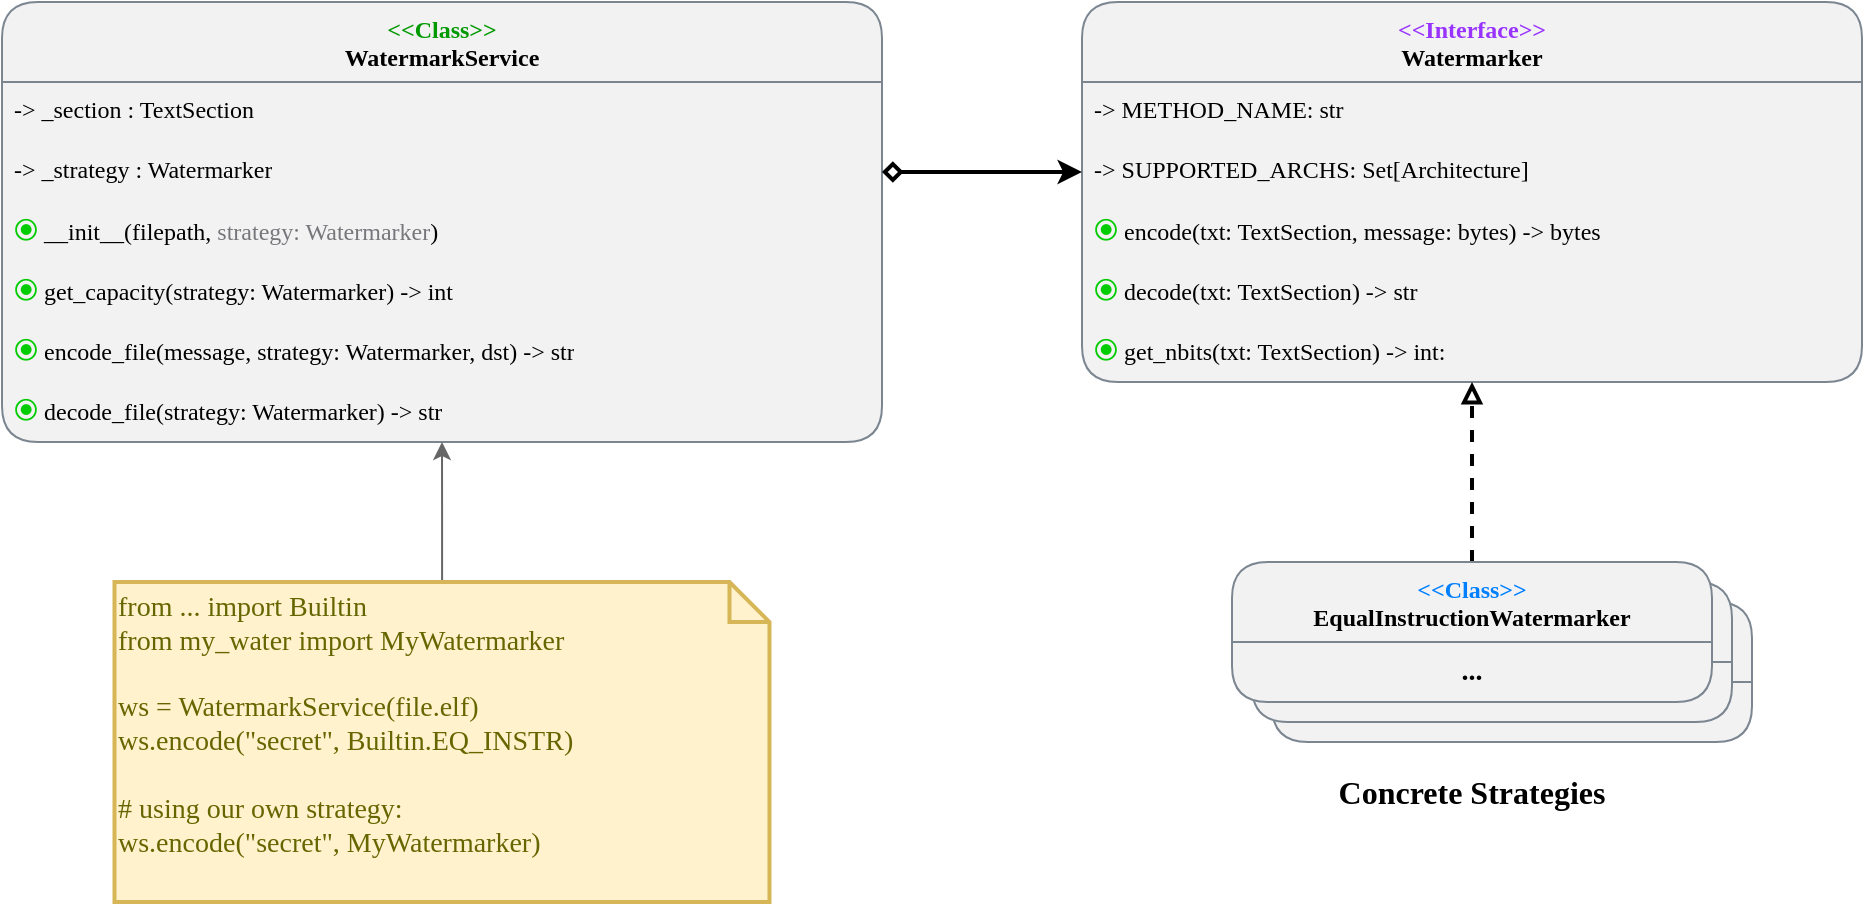 <mxfile version="27.0.6">
  <diagram name="Page-1" id="Xe1Jfhzxk99OiWyexuSZ">
    <mxGraphModel grid="1" page="1" gridSize="10" guides="1" tooltips="1" connect="1" arrows="1" fold="1" pageScale="1" pageWidth="2339" pageHeight="3300" math="0" shadow="0">
      <root>
        <mxCell id="0" />
        <mxCell id="1" parent="0" />
        <mxCell id="iIEkr6UWjthPnYm2rVYJ-1" value="&lt;span style=&quot;color: rgb(0, 127, 255);&quot;&gt;&amp;lt;&amp;lt;Class&amp;gt;&amp;gt;&lt;/span&gt;&lt;div&gt;EqualInstructionWatermarker&lt;/div&gt;" style="swimlane;fontStyle=1;align=center;verticalAlign=top;childLayout=stackLayout;horizontal=1;startSize=40;horizontalStack=0;resizeParent=1;resizeParentMax=0;resizeLast=0;collapsible=1;marginBottom=0;whiteSpace=wrap;html=1;fontFamily=JetBrains Mono;fontSource=https%3A%2F%2Ffonts.googleapis.com%2Fcss%3Ffamily%3DJetBrains%2BMono;rounded=1;fillColor=#F2F2F2;swimlaneFillColor=#F2F2F2;swimlaneLine=1;strokeColor=#7B8691;" vertex="1" parent="1">
          <mxGeometry x="865" y="570" width="240" height="70" as="geometry">
            <mxRectangle x="530" y="920" width="110" height="30" as="alternateBounds" />
          </mxGeometry>
        </mxCell>
        <mxCell id="iIEkr6UWjthPnYm2rVYJ-2" value="&lt;div align=&quot;center&quot;&gt;&lt;b&gt;&lt;font style=&quot;font-size: 14px;&quot;&gt;...&lt;/font&gt;&lt;/b&gt;&lt;/div&gt;" style="text;strokeColor=none;fillColor=none;align=center;verticalAlign=top;spacingLeft=4;spacingRight=4;overflow=hidden;rotatable=0;points=[[0,0.5],[1,0.5]];portConstraint=eastwest;whiteSpace=wrap;html=1;fontFamily=JetBrains Mono;fontSource=https%3A%2F%2Ffonts.googleapis.com%2Fcss%3Ffamily%3DJetBrains%2BMono;rounded=1;swimlaneLine=1;" vertex="1" parent="iIEkr6UWjthPnYm2rVYJ-1">
          <mxGeometry y="40" width="240" height="30" as="geometry" />
        </mxCell>
        <mxCell id="iIEkr6UWjthPnYm2rVYJ-3" value="&lt;span style=&quot;color: rgb(153, 51, 255);&quot;&gt;&amp;lt;&amp;lt;Interface&amp;gt;&amp;gt;&lt;/span&gt;&lt;div&gt;Watermarker&lt;/div&gt;" style="swimlane;fontStyle=1;align=center;verticalAlign=top;childLayout=stackLayout;horizontal=1;startSize=40;horizontalStack=0;resizeParent=1;resizeParentMax=0;resizeLast=0;collapsible=1;marginBottom=0;whiteSpace=wrap;html=1;fontFamily=JetBrains Mono;fontSource=https%3A%2F%2Ffonts.googleapis.com%2Fcss%3Ffamily%3DJetBrains%2BMono;rounded=1;fillColor=#F2F2F2;swimlaneFillColor=#F2F2F2;swimlaneLine=1;strokeColor=#7B8691;" vertex="1" parent="1">
          <mxGeometry x="770" y="270" width="390" height="190" as="geometry">
            <mxRectangle x="530" y="920" width="110" height="30" as="alternateBounds" />
          </mxGeometry>
        </mxCell>
        <mxCell id="iIEkr6UWjthPnYm2rVYJ-4" value="-&amp;gt; METHOD_NAME: str" style="text;strokeColor=none;fillColor=none;align=left;verticalAlign=top;spacingLeft=4;spacingRight=4;overflow=hidden;rotatable=0;points=[[0,0.5],[1,0.5]];portConstraint=eastwest;whiteSpace=wrap;html=1;fontFamily=JetBrains Mono;fontSource=https%3A%2F%2Ffonts.googleapis.com%2Fcss%3Ffamily%3DJetBrains%2BMono;rounded=1;swimlaneLine=1;" vertex="1" parent="iIEkr6UWjthPnYm2rVYJ-3">
          <mxGeometry y="40" width="390" height="30" as="geometry" />
        </mxCell>
        <mxCell id="iIEkr6UWjthPnYm2rVYJ-5" value="-&amp;gt; SUPPORTED_ARCHS: Set[Architecture]" style="text;strokeColor=none;fillColor=none;align=left;verticalAlign=top;spacingLeft=4;spacingRight=4;overflow=hidden;rotatable=0;points=[[0,0.5],[1,0.5]];portConstraint=eastwest;whiteSpace=wrap;html=1;fontFamily=JetBrains Mono;fontSource=https%3A%2F%2Ffonts.googleapis.com%2Fcss%3Ffamily%3DJetBrains%2BMono;rounded=1;swimlaneLine=1;" vertex="1" parent="iIEkr6UWjthPnYm2rVYJ-3">
          <mxGeometry y="70" width="390" height="30" as="geometry" />
        </mxCell>
        <mxCell id="iIEkr6UWjthPnYm2rVYJ-6" value="&lt;span style=&quot;font-size:125%;line-height:1em&quot;&gt;&lt;span style=&quot;color: rgb(0, 204, 0);&quot;&gt;⦿&lt;/span&gt;&lt;/span&gt; encode(&lt;span style=&quot;white-space: pre-wrap&quot;&gt;txt: TextSection, message: bytes&lt;/span&gt;) -&amp;gt; bytes" style="text;strokeColor=none;fillColor=none;align=left;verticalAlign=top;spacingLeft=4;spacingRight=4;overflow=hidden;rotatable=0;points=[[0,0.5],[1,0.5]];portConstraint=eastwest;whiteSpace=wrap;html=1;fontFamily=JetBrains Mono;fontSource=https%3A%2F%2Ffonts.googleapis.com%2Fcss%3Ffamily%3DJetBrains%2BMono;rounded=1;swimlaneLine=1;" vertex="1" parent="iIEkr6UWjthPnYm2rVYJ-3">
          <mxGeometry y="100" width="390" height="30" as="geometry" />
        </mxCell>
        <mxCell id="iIEkr6UWjthPnYm2rVYJ-7" value="&lt;span style=&quot;font-size:125%;line-height:1em&quot;&gt;&lt;span style=&quot;color: rgb(0, 204, 0);&quot;&gt;⦿&lt;/span&gt;&lt;/span&gt; decode(&lt;span style=&quot;white-space: pre-wrap&quot;&gt;txt: TextSection&lt;/span&gt;) -&amp;gt; str" style="text;strokeColor=none;fillColor=none;align=left;verticalAlign=top;spacingLeft=4;spacingRight=4;overflow=hidden;rotatable=0;points=[[0,0.5],[1,0.5]];portConstraint=eastwest;whiteSpace=wrap;html=1;fontFamily=JetBrains Mono;fontSource=https%3A%2F%2Ffonts.googleapis.com%2Fcss%3Ffamily%3DJetBrains%2BMono;rounded=1;swimlaneLine=1;" vertex="1" parent="iIEkr6UWjthPnYm2rVYJ-3">
          <mxGeometry y="130" width="390" height="30" as="geometry" />
        </mxCell>
        <mxCell id="iIEkr6UWjthPnYm2rVYJ-8" value="&lt;span style=&quot;font-size:125%;line-height:1em&quot;&gt;&lt;span style=&quot;color: rgb(0, 204, 0);&quot;&gt;⦿&lt;/span&gt;&lt;/span&gt; get_nbits(&lt;span style=&quot;white-space: pre-wrap&quot;&gt;txt: TextSection&lt;/span&gt;) -&amp;gt; int:" style="text;strokeColor=none;fillColor=none;align=left;verticalAlign=top;spacingLeft=4;spacingRight=4;overflow=hidden;rotatable=0;points=[[0,0.5],[1,0.5]];portConstraint=eastwest;whiteSpace=wrap;html=1;fontFamily=JetBrains Mono;fontSource=https%3A%2F%2Ffonts.googleapis.com%2Fcss%3Ffamily%3DJetBrains%2BMono;rounded=1;swimlaneLine=1;" vertex="1" parent="iIEkr6UWjthPnYm2rVYJ-3">
          <mxGeometry y="160" width="390" height="30" as="geometry" />
        </mxCell>
        <mxCell id="iIEkr6UWjthPnYm2rVYJ-10" value="&lt;span style=&quot;color: rgb(0, 153, 0);&quot;&gt;&amp;lt;&amp;lt;Class&amp;gt;&amp;gt;&lt;/span&gt;&lt;div&gt;WatermarkService&lt;/div&gt;" style="swimlane;fontStyle=1;align=center;verticalAlign=top;childLayout=stackLayout;horizontal=1;startSize=40;horizontalStack=0;resizeParent=1;resizeParentMax=0;resizeLast=0;collapsible=1;marginBottom=0;whiteSpace=wrap;html=1;fontFamily=JetBrains Mono;fontSource=https%3A%2F%2Ffonts.googleapis.com%2Fcss%3Ffamily%3DJetBrains%2BMono;rounded=1;fillColor=#F2F2F2;swimlaneFillColor=#F2F2F2;swimlaneLine=1;strokeColor=#7B8691;" vertex="1" parent="1">
          <mxGeometry x="230" y="270" width="440" height="220" as="geometry">
            <mxRectangle x="530" y="920" width="110" height="30" as="alternateBounds" />
          </mxGeometry>
        </mxCell>
        <mxCell id="iIEkr6UWjthPnYm2rVYJ-11" value="-&amp;gt; _section : TextSection" style="text;strokeColor=none;fillColor=none;align=left;verticalAlign=top;spacingLeft=4;spacingRight=4;overflow=hidden;rotatable=0;points=[[0,0.5],[1,0.5]];portConstraint=eastwest;whiteSpace=wrap;html=1;fontFamily=JetBrains Mono;fontSource=https%3A%2F%2Ffonts.googleapis.com%2Fcss%3Ffamily%3DJetBrains%2BMono;rounded=1;swimlaneLine=1;" vertex="1" parent="iIEkr6UWjthPnYm2rVYJ-10">
          <mxGeometry y="40" width="440" height="30" as="geometry" />
        </mxCell>
        <mxCell id="iIEkr6UWjthPnYm2rVYJ-12" value="-&amp;gt; _strategy : Watermarker" style="text;strokeColor=none;fillColor=none;align=left;verticalAlign=top;spacingLeft=4;spacingRight=4;overflow=hidden;rotatable=0;points=[[0,0.5],[1,0.5]];portConstraint=eastwest;whiteSpace=wrap;html=1;fontFamily=JetBrains Mono;fontSource=https%3A%2F%2Ffonts.googleapis.com%2Fcss%3Ffamily%3DJetBrains%2BMono;rounded=1;swimlaneLine=1;" vertex="1" parent="iIEkr6UWjthPnYm2rVYJ-10">
          <mxGeometry y="70" width="440" height="30" as="geometry" />
        </mxCell>
        <mxCell id="iIEkr6UWjthPnYm2rVYJ-13" value="&lt;span style=&quot;font-size:125%;line-height:1em&quot;&gt;&lt;span style=&quot;color: rgb(0, 204, 0);&quot;&gt;⦿&lt;/span&gt;&lt;/span&gt; __init__(filepath, &lt;span style=&quot;color: light-dark(rgb(119, 118, 123), rgb(237, 237, 237));&quot;&gt;strategy: Watermarker&lt;/span&gt;)" style="text;strokeColor=none;fillColor=none;align=left;verticalAlign=top;spacingLeft=4;spacingRight=4;overflow=hidden;rotatable=0;points=[[0,0.5],[1,0.5]];portConstraint=eastwest;whiteSpace=wrap;html=1;fontFamily=JetBrains Mono;fontSource=https%3A%2F%2Ffonts.googleapis.com%2Fcss%3Ffamily%3DJetBrains%2BMono;rounded=1;swimlaneLine=1;" vertex="1" parent="iIEkr6UWjthPnYm2rVYJ-10">
          <mxGeometry y="100" width="440" height="30" as="geometry" />
        </mxCell>
        <mxCell id="iIEkr6UWjthPnYm2rVYJ-14" value="&lt;span style=&quot;font-size:125%;line-height:1em&quot;&gt;&lt;span style=&quot;color: rgb(0, 204, 0);&quot;&gt;⦿&lt;/span&gt;&lt;/span&gt; get_capacity(strategy: Watermarker) -&amp;gt; int" style="text;strokeColor=none;fillColor=none;align=left;verticalAlign=top;spacingLeft=4;spacingRight=4;overflow=hidden;rotatable=0;points=[[0,0.5],[1,0.5]];portConstraint=eastwest;whiteSpace=wrap;html=1;fontFamily=JetBrains Mono;fontSource=https%3A%2F%2Ffonts.googleapis.com%2Fcss%3Ffamily%3DJetBrains%2BMono;rounded=1;swimlaneLine=1;" vertex="1" parent="iIEkr6UWjthPnYm2rVYJ-10">
          <mxGeometry y="130" width="440" height="30" as="geometry" />
        </mxCell>
        <mxCell id="iIEkr6UWjthPnYm2rVYJ-15" value="&lt;span style=&quot;font-size:125%;line-height:1em&quot;&gt;&lt;span style=&quot;color: rgb(0, 204, 0);&quot;&gt;⦿&lt;/span&gt;&lt;/span&gt; encode_file(message, strategy: Watermarker, dst) -&amp;gt; str" style="text;strokeColor=none;fillColor=none;align=left;verticalAlign=top;spacingLeft=4;spacingRight=4;overflow=hidden;rotatable=0;points=[[0,0.5],[1,0.5]];portConstraint=eastwest;whiteSpace=wrap;html=1;fontFamily=JetBrains Mono;fontSource=https%3A%2F%2Ffonts.googleapis.com%2Fcss%3Ffamily%3DJetBrains%2BMono;rounded=1;swimlaneLine=1;" vertex="1" parent="iIEkr6UWjthPnYm2rVYJ-10">
          <mxGeometry y="160" width="440" height="30" as="geometry" />
        </mxCell>
        <mxCell id="iIEkr6UWjthPnYm2rVYJ-16" value="&lt;span style=&quot;font-size:125%;line-height:1em&quot;&gt;&lt;span style=&quot;color: rgb(0, 204, 0);&quot;&gt;⦿&lt;/span&gt;&lt;/span&gt; decode_file(strategy: Watermarker) -&amp;gt; str" style="text;strokeColor=none;fillColor=none;align=left;verticalAlign=top;spacingLeft=4;spacingRight=4;overflow=hidden;rotatable=0;points=[[0,0.5],[1,0.5]];portConstraint=eastwest;whiteSpace=wrap;html=1;fontFamily=JetBrains Mono;fontSource=https%3A%2F%2Ffonts.googleapis.com%2Fcss%3Ffamily%3DJetBrains%2BMono;rounded=1;swimlaneLine=1;" vertex="1" parent="iIEkr6UWjthPnYm2rVYJ-10">
          <mxGeometry y="190" width="440" height="30" as="geometry" />
        </mxCell>
        <mxCell id="iIEkr6UWjthPnYm2rVYJ-17" value="&lt;span style=&quot;color: rgb(0, 127, 255);&quot;&gt;&amp;lt;&amp;lt;Class&amp;gt;&amp;gt;&lt;/span&gt;&lt;div&gt;EqualInstructionWatermarker&lt;/div&gt;" style="swimlane;fontStyle=1;align=center;verticalAlign=top;childLayout=stackLayout;horizontal=1;startSize=40;horizontalStack=0;resizeParent=1;resizeParentMax=0;resizeLast=0;collapsible=1;marginBottom=0;whiteSpace=wrap;html=1;fontFamily=JetBrains Mono;fontSource=https%3A%2F%2Ffonts.googleapis.com%2Fcss%3Ffamily%3DJetBrains%2BMono;rounded=1;fillColor=#F2F2F2;swimlaneFillColor=#F2F2F2;swimlaneLine=1;strokeColor=#7B8691;" vertex="1" parent="1">
          <mxGeometry x="855" y="560" width="240" height="70" as="geometry">
            <mxRectangle x="530" y="920" width="110" height="30" as="alternateBounds" />
          </mxGeometry>
        </mxCell>
        <mxCell id="iIEkr6UWjthPnYm2rVYJ-18" value="&lt;div align=&quot;center&quot;&gt;&lt;b&gt;&lt;font style=&quot;font-size: 14px;&quot;&gt;...&lt;/font&gt;&lt;/b&gt;&lt;/div&gt;" style="text;strokeColor=none;fillColor=none;align=center;verticalAlign=top;spacingLeft=4;spacingRight=4;overflow=hidden;rotatable=0;points=[[0,0.5],[1,0.5]];portConstraint=eastwest;whiteSpace=wrap;html=1;fontFamily=JetBrains Mono;fontSource=https%3A%2F%2Ffonts.googleapis.com%2Fcss%3Ffamily%3DJetBrains%2BMono;rounded=1;swimlaneLine=1;" vertex="1" parent="iIEkr6UWjthPnYm2rVYJ-17">
          <mxGeometry y="40" width="240" height="30" as="geometry" />
        </mxCell>
        <mxCell id="iIEkr6UWjthPnYm2rVYJ-19" value="" style="edgeStyle=orthogonalEdgeStyle;rounded=0;orthogonalLoop=1;jettySize=auto;html=1;strokeWidth=2;dashed=1;endArrow=block;endFill=0;" edge="1" parent="1" source="iIEkr6UWjthPnYm2rVYJ-20" target="iIEkr6UWjthPnYm2rVYJ-3">
          <mxGeometry relative="1" as="geometry">
            <Array as="points">
              <mxPoint x="965" y="460" />
              <mxPoint x="965" y="460" />
            </Array>
          </mxGeometry>
        </mxCell>
        <mxCell id="iIEkr6UWjthPnYm2rVYJ-20" value="&lt;span style=&quot;color: rgb(0, 127, 255);&quot;&gt;&amp;lt;&amp;lt;Class&amp;gt;&amp;gt;&lt;/span&gt;&lt;div&gt;EqualInstructionWatermarker&lt;/div&gt;" style="swimlane;fontStyle=1;align=center;verticalAlign=top;childLayout=stackLayout;horizontal=1;startSize=40;horizontalStack=0;resizeParent=1;resizeParentMax=0;resizeLast=0;collapsible=1;marginBottom=0;whiteSpace=wrap;html=1;fontFamily=JetBrains Mono;fontSource=https%3A%2F%2Ffonts.googleapis.com%2Fcss%3Ffamily%3DJetBrains%2BMono;rounded=1;fillColor=#F2F2F2;swimlaneFillColor=#F2F2F2;swimlaneLine=1;strokeColor=#7B8691;" vertex="1" parent="1">
          <mxGeometry x="845" y="550" width="240" height="70" as="geometry">
            <mxRectangle x="530" y="920" width="110" height="30" as="alternateBounds" />
          </mxGeometry>
        </mxCell>
        <mxCell id="iIEkr6UWjthPnYm2rVYJ-21" value="&lt;div align=&quot;center&quot;&gt;&lt;b&gt;&lt;font style=&quot;font-size: 14px;&quot;&gt;...&lt;/font&gt;&lt;/b&gt;&lt;/div&gt;" style="text;strokeColor=none;fillColor=none;align=center;verticalAlign=top;spacingLeft=4;spacingRight=4;overflow=hidden;rotatable=0;points=[[0,0.5],[1,0.5]];portConstraint=eastwest;whiteSpace=wrap;html=1;fontFamily=JetBrains Mono;fontSource=https%3A%2F%2Ffonts.googleapis.com%2Fcss%3Ffamily%3DJetBrains%2BMono;rounded=1;swimlaneLine=1;" vertex="1" parent="iIEkr6UWjthPnYm2rVYJ-20">
          <mxGeometry y="40" width="240" height="30" as="geometry" />
        </mxCell>
        <mxCell id="iIEkr6UWjthPnYm2rVYJ-22" value="" style="edgeStyle=orthogonalEdgeStyle;rounded=0;orthogonalLoop=1;jettySize=auto;html=1;strokeColor=#666666;" edge="1" parent="1" source="iIEkr6UWjthPnYm2rVYJ-23" target="iIEkr6UWjthPnYm2rVYJ-10">
          <mxGeometry relative="1" as="geometry" />
        </mxCell>
        <mxCell id="iIEkr6UWjthPnYm2rVYJ-23" value="&lt;div&gt;from ... import Builtin&lt;br&gt;from my_water import MyWatermarker&lt;br&gt;&lt;br&gt;&lt;/div&gt;&lt;div&gt;ws = WatermarkService(file.elf)&lt;/div&gt;&lt;div&gt;ws.encode(&quot;secret&quot;, Builtin.EQ_INSTR)&lt;br&gt;&lt;br&gt;# using our own strategy:&lt;br&gt;ws.encode(&quot;secret&quot;, MyWatermarker)&lt;/div&gt;&lt;div&gt;&lt;br&gt;&lt;/div&gt;" style="shape=note;strokeWidth=2;fontSize=14;size=20;whiteSpace=wrap;html=1;fillColor=#fff2cc;strokeColor=#d6b656;fontColor=#666600;fontFamily=JetBrains Mono;fontSource=https%3A%2F%2Ffonts.googleapis.com%2Fcss%3Ffamily%3DJetBrains%2BMono;align=left;" vertex="1" parent="1">
          <mxGeometry x="286.25" y="560" width="327.5" height="160" as="geometry" />
        </mxCell>
        <mxCell id="iIEkr6UWjthPnYm2rVYJ-24" value="&lt;div&gt;Concrete Strategies&lt;/div&gt;" style="text;html=1;align=center;verticalAlign=middle;whiteSpace=wrap;rounded=0;fontFamily=JetBrains Mono;fontSource=https%3A%2F%2Ffonts.googleapis.com%2Fcss%3Ffamily%3DJetBrains%2BMono;fontStyle=1;fontSize=16;" vertex="1" parent="1">
          <mxGeometry x="840" y="650" width="250" height="30" as="geometry" />
        </mxCell>
        <mxCell id="iIEkr6UWjthPnYm2rVYJ-25" style="edgeStyle=orthogonalEdgeStyle;rounded=0;orthogonalLoop=1;jettySize=auto;html=1;startArrow=diamond;startFill=0;shadow=0;strokeWidth=2;" edge="1" parent="1" source="iIEkr6UWjthPnYm2rVYJ-12" target="iIEkr6UWjthPnYm2rVYJ-3">
          <mxGeometry relative="1" as="geometry">
            <Array as="points">
              <mxPoint x="750" y="355" />
              <mxPoint x="750" y="355" />
            </Array>
          </mxGeometry>
        </mxCell>
      </root>
    </mxGraphModel>
  </diagram>
</mxfile>
